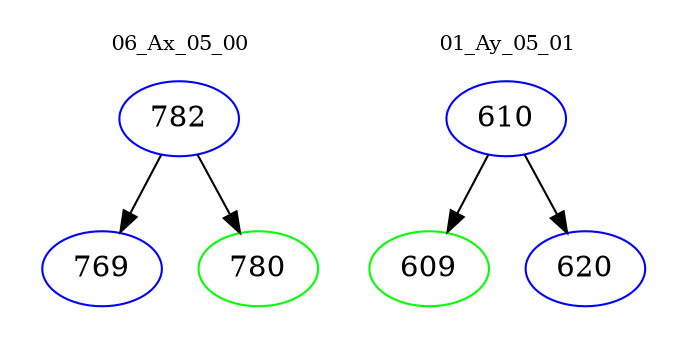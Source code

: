 digraph{
subgraph cluster_0 {
color = white
label = "06_Ax_05_00";
fontsize=10;
T0_782 [label="782", color="blue"]
T0_782 -> T0_769 [color="black"]
T0_769 [label="769", color="blue"]
T0_782 -> T0_780 [color="black"]
T0_780 [label="780", color="green"]
}
subgraph cluster_1 {
color = white
label = "01_Ay_05_01";
fontsize=10;
T1_610 [label="610", color="blue"]
T1_610 -> T1_609 [color="black"]
T1_609 [label="609", color="green"]
T1_610 -> T1_620 [color="black"]
T1_620 [label="620", color="blue"]
}
}
